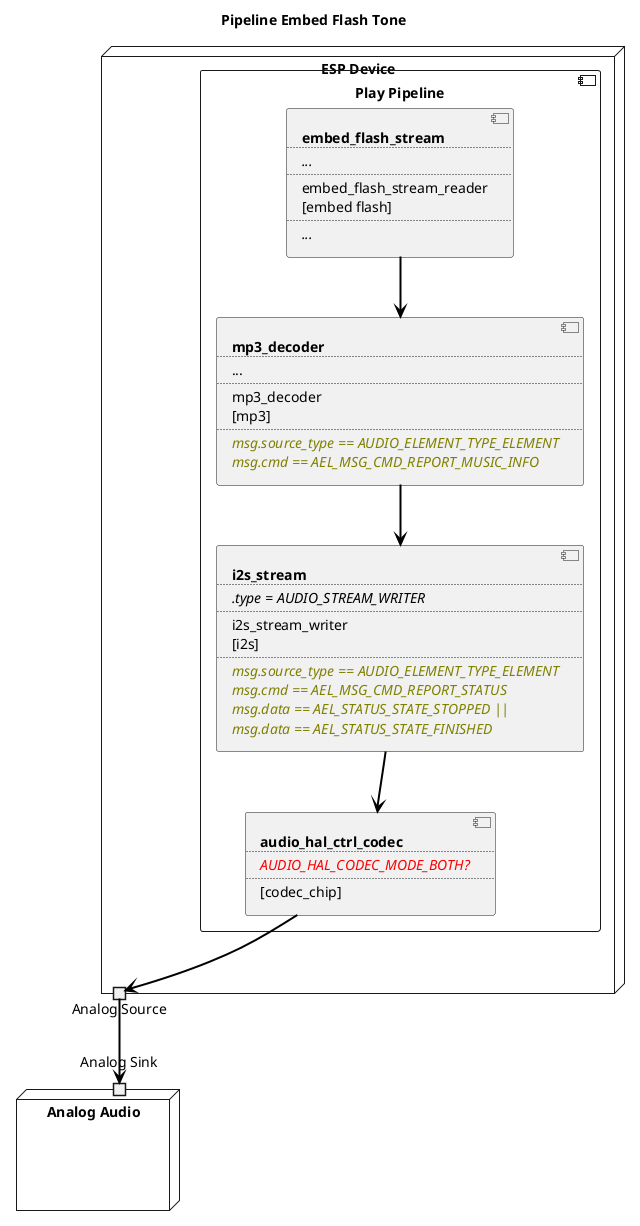 ﻿@startuml pipeline_embed_flash_tone
title Pipeline Embed Flash Tone
allowmixing

node "ESP Device" as ESPDevice {

    component "Play Pipeline" as PlayPipeline {

        component EmbedFlashStream [
            <b>embed_flash_stream
            ....
            <i>...
            ....
            embed_flash_stream_reader
            [embed flash]
            ....
            <i>...
        ]

        component Mp3Decoder [
            <b>mp3_decoder
            ....
            ...
            ....
            mp3_decoder
            [mp3]
            ....
            <i><color olive>msg.source_type == AUDIO_ELEMENT_TYPE_ELEMENT
            <i><color olive>msg.cmd == AEL_MSG_CMD_REPORT_MUSIC_INFO
        ]

        component I2SStream [
            <b>i2s_stream
            ....
            <i>.type = AUDIO_STREAM_WRITER
            ....
            i2s_stream_writer
            [i2s]
            ....
            <i><color olive>msg.source_type == AUDIO_ELEMENT_TYPE_ELEMENT
            <i><color olive>msg.cmd == AEL_MSG_CMD_REPORT_STATUS
            <i><color olive>msg.data == AEL_STATUS_STATE_STOPPED ||
            <i><color olive>msg.data == AEL_STATUS_STATE_FINISHED
        ]

        component HALCodec [
            <b>audio_hal_ctrl_codec
            ....
            <i><color red>AUDIO_HAL_CODEC_MODE_BOTH?
            ....
            [codec_chip]
        ]
    }

    portout "Analog Source" as AnalogSource
} 

node "Analog Audio" as AnalogAudio  {
    portin "Analog Sink" as AnalogSink
}

EmbedFlashStream --> Mp3Decoder #line:black;line.bold;text:black
Mp3Decoder --> I2SStream        #line:black;line.bold;text:black
I2SStream  --> HALCodec         #line:black;line.bold;text:black
HALCodec   --> AnalogSource     #line:black;line.bold;text:black

AnalogSource --> AnalogSink     #line:black;line.bold;text:black

@enduml
